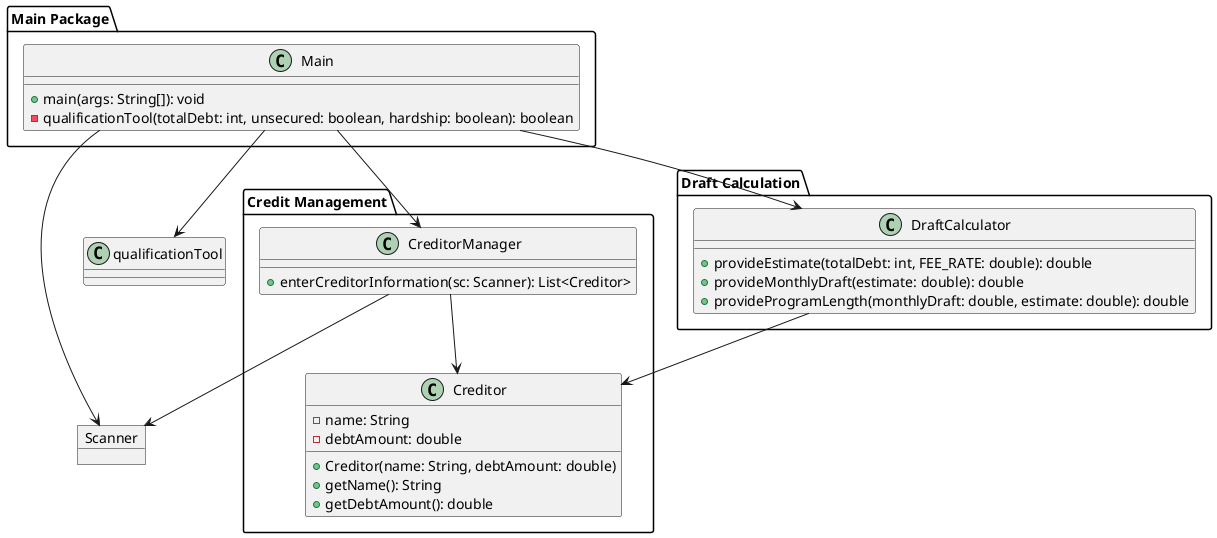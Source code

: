 @startuml
package "Main Package" {
    class Main {
        + main(args: String[]): void
        - qualificationTool(totalDebt: int, unsecured: boolean, hardship: boolean): boolean
    }
}

package "Credit Management" {
    class CreditorManager {
        + enterCreditorInformation(sc: Scanner): List<Creditor>
    }
    class Creditor {
        - name: String
        - debtAmount: double
        + Creditor(name: String, debtAmount: double)
        + getName(): String
        + getDebtAmount(): double
    }
}

package "Draft Calculation" {
    class DraftCalculator {
        + provideEstimate(totalDebt: int, FEE_RATE: double): double
        + provideMonthlyDraft(estimate: double): double
        + provideProgramLength(monthlyDraft: double, estimate: double): double
    }
}

object Scanner {
}

Main --> Scanner
Main --> CreditorManager
Main --> DraftCalculator
Main --> qualificationTool

CreditorManager --> Scanner
CreditorManager --> Creditor

DraftCalculator --> Creditor

@enduml
